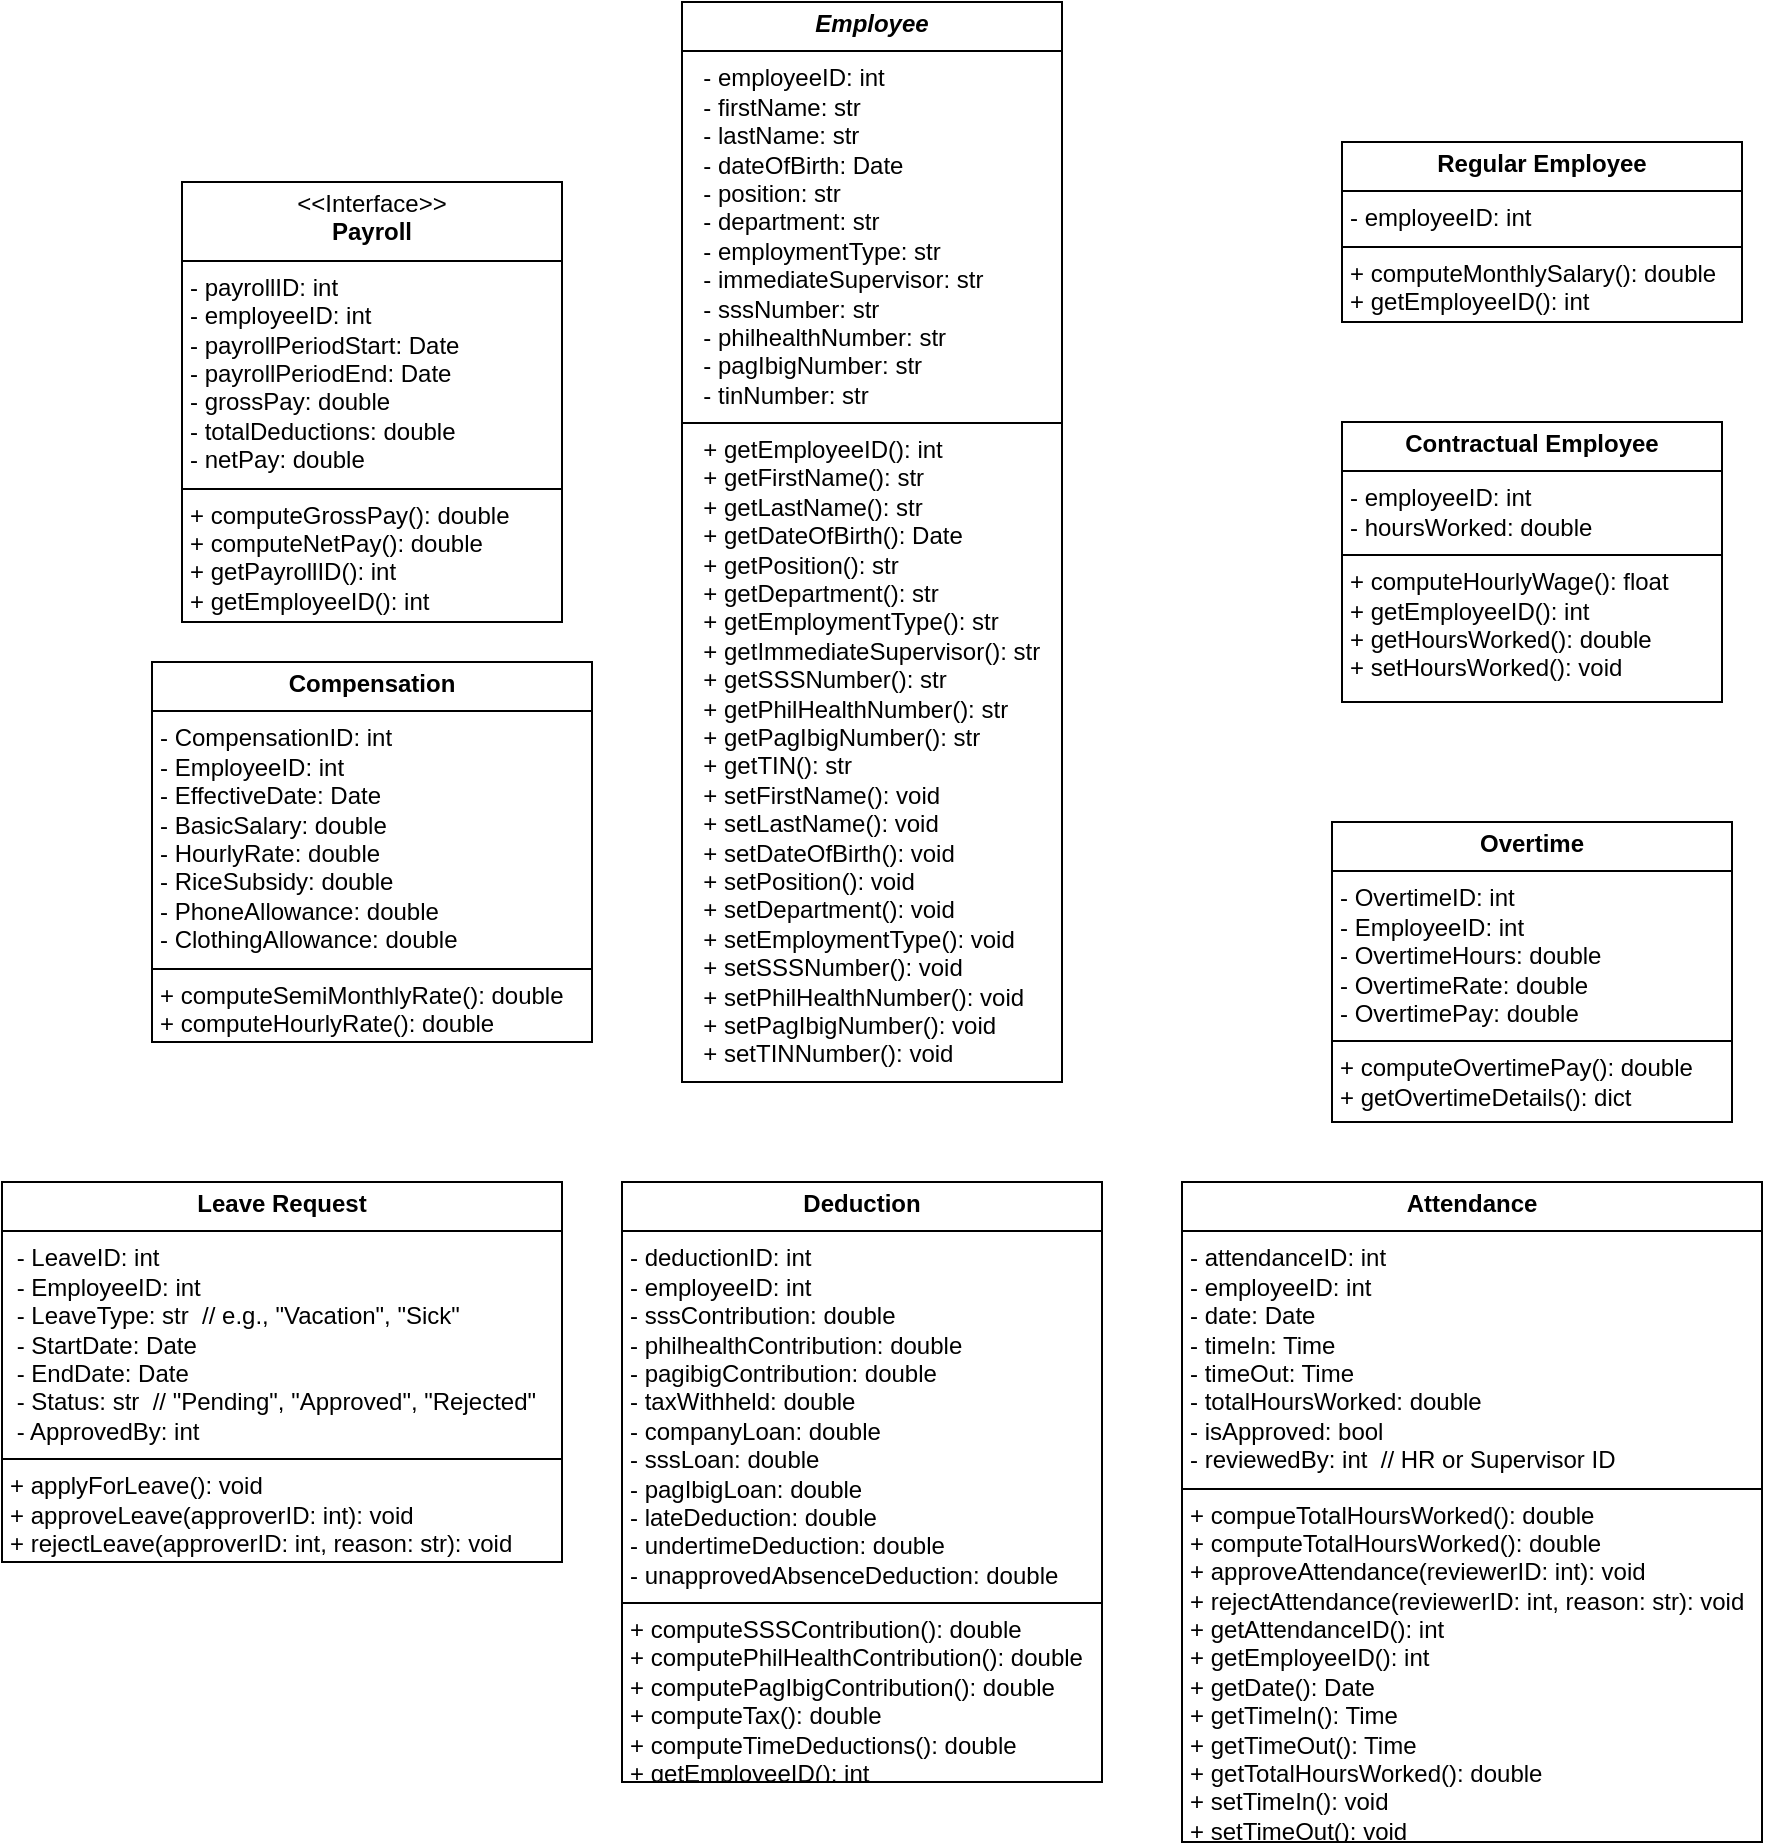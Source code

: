 <mxfile version="26.0.11">
  <diagram id="C5RBs43oDa-KdzZeNtuy" name="Page-1">
    <mxGraphModel dx="2051" dy="688" grid="1" gridSize="10" guides="1" tooltips="1" connect="1" arrows="1" fold="1" page="1" pageScale="1" pageWidth="827" pageHeight="1169" math="0" shadow="0">
      <root>
        <mxCell id="WIyWlLk6GJQsqaUBKTNV-0" />
        <mxCell id="WIyWlLk6GJQsqaUBKTNV-1" parent="WIyWlLk6GJQsqaUBKTNV-0" />
        <mxCell id="chRU82PReidOJzXPxzaz-0" value="&lt;p style=&quot;margin:0px;margin-top:4px;text-align:center;&quot;&gt;&lt;b&gt;&lt;i&gt;Employee&lt;/i&gt;&lt;/b&gt;&lt;/p&gt;&lt;hr size=&quot;1&quot; style=&quot;border-style:solid;&quot;&gt;&lt;p style=&quot;margin:0px;margin-left:4px;&quot;&gt;&amp;nbsp; - employeeID: int &amp;nbsp;&lt;/p&gt;&lt;p style=&quot;margin:0px;margin-left:4px;&quot;&gt;&amp;nbsp; - firstName: str &amp;nbsp;&lt;/p&gt;&lt;p style=&quot;margin:0px;margin-left:4px;&quot;&gt;&amp;nbsp; - lastName: str &amp;nbsp;&lt;/p&gt;&lt;p style=&quot;margin:0px;margin-left:4px;&quot;&gt;&amp;nbsp; - dateOfBirth: Date &amp;nbsp;&lt;/p&gt;&lt;p style=&quot;margin:0px;margin-left:4px;&quot;&gt;&amp;nbsp; - position: str &amp;nbsp;&lt;/p&gt;&lt;p style=&quot;margin:0px;margin-left:4px;&quot;&gt;&amp;nbsp; - department: str &amp;nbsp;&lt;/p&gt;&lt;p style=&quot;margin:0px;margin-left:4px;&quot;&gt;&amp;nbsp; - employmentType: str &amp;nbsp;&lt;/p&gt;&lt;p style=&quot;margin:0px;margin-left:4px;&quot;&gt;&amp;nbsp; - immedi&lt;span style=&quot;white-space: pre;&quot;&gt;ateSupervisor: str&lt;/span&gt;&lt;/p&gt;&lt;p style=&quot;margin:0px;margin-left:4px;&quot;&gt;&amp;nbsp; - sssNumber: str &amp;nbsp;&lt;/p&gt;&lt;p style=&quot;margin:0px;margin-left:4px;&quot;&gt;&amp;nbsp; - philhealthNumber: str &amp;nbsp;&lt;/p&gt;&lt;p style=&quot;margin:0px;margin-left:4px;&quot;&gt;&amp;nbsp; - pagIbigNumber: str &amp;nbsp;&lt;/p&gt;&lt;p style=&quot;margin:0px;margin-left:4px;&quot;&gt;&amp;nbsp; - tinNumber: str &amp;nbsp;&lt;/p&gt;&lt;hr size=&quot;1&quot; style=&quot;border-style:solid;&quot;&gt;&lt;p style=&quot;margin: 0px 0px 0px 4px;&quot;&gt;&amp;nbsp; + getEmployeeID(): int &amp;nbsp;&lt;br&gt;&lt;/p&gt;&lt;p style=&quot;margin: 0px 0px 0px 4px;&quot;&gt;&amp;nbsp; + getFirstName(): str &amp;nbsp;&lt;/p&gt;&lt;p style=&quot;margin: 0px 0px 0px 4px;&quot;&gt;&amp;nbsp; + getLastName(): str &amp;nbsp;&lt;/p&gt;&lt;p style=&quot;margin: 0px 0px 0px 4px;&quot;&gt;&amp;nbsp; + getDateOfBirth(): Date &amp;nbsp;&lt;/p&gt;&lt;p style=&quot;margin: 0px 0px 0px 4px;&quot;&gt;&amp;nbsp; + getPosition(): str &amp;nbsp;&lt;/p&gt;&lt;p style=&quot;margin: 0px 0px 0px 4px;&quot;&gt;&amp;nbsp; + getDepartment(): str &amp;nbsp;&lt;/p&gt;&lt;p style=&quot;margin: 0px 0px 0px 4px;&quot;&gt;&amp;nbsp; + getEmploymentType(): str&amp;nbsp;&lt;/p&gt;&lt;p style=&quot;margin: 0px 0px 0px 4px;&quot;&gt;&amp;nbsp; + getImmediateSupervisor(): str&amp;nbsp;&lt;/p&gt;&lt;p style=&quot;margin: 0px 0px 0px 4px;&quot;&gt;&amp;nbsp; + getSSSNumber(): str &amp;nbsp;&lt;/p&gt;&lt;p style=&quot;margin: 0px 0px 0px 4px;&quot;&gt;&amp;nbsp; + getPhilHealthNumber(): str &amp;nbsp;&lt;/p&gt;&lt;p style=&quot;margin: 0px 0px 0px 4px;&quot;&gt;&amp;nbsp; + getPagIbigNumber(): str &amp;nbsp;&lt;/p&gt;&lt;p style=&quot;margin: 0px 0px 0px 4px;&quot;&gt;&amp;nbsp; + getTIN(): str &amp;nbsp;&lt;/p&gt;&lt;p style=&quot;margin: 0px 0px 0px 4px;&quot;&gt;&amp;nbsp; + setFirstName(): void &amp;nbsp;&lt;/p&gt;&lt;p style=&quot;margin: 0px 0px 0px 4px;&quot;&gt;&amp;nbsp; + setLastName(): void &amp;nbsp;&lt;/p&gt;&lt;p style=&quot;margin: 0px 0px 0px 4px;&quot;&gt;&amp;nbsp; + setDateOfBirth(): void &amp;nbsp;&lt;/p&gt;&lt;p style=&quot;margin: 0px 0px 0px 4px;&quot;&gt;&amp;nbsp; + setPosition(): void &amp;nbsp;&lt;/p&gt;&lt;p style=&quot;margin: 0px 0px 0px 4px;&quot;&gt;&amp;nbsp; + setDepartment(): void &amp;nbsp;&lt;/p&gt;&lt;p style=&quot;margin: 0px 0px 0px 4px;&quot;&gt;&amp;nbsp; + setEmploymentType(): void &amp;nbsp;&lt;/p&gt;&lt;p style=&quot;margin: 0px 0px 0px 4px;&quot;&gt;&amp;nbsp; + setSSSNumber(): void &amp;nbsp;&lt;/p&gt;&lt;p style=&quot;margin: 0px 0px 0px 4px;&quot;&gt;&amp;nbsp; + setPhilHealthNumber(): void &amp;nbsp;&lt;/p&gt;&lt;p style=&quot;margin: 0px 0px 0px 4px;&quot;&gt;&amp;nbsp; + setPagIbigNumber(): void &amp;nbsp;&lt;/p&gt;&lt;p style=&quot;margin: 0px 0px 0px 4px;&quot;&gt;&amp;nbsp; + setTINNumber(): void&lt;/p&gt;" style="verticalAlign=top;align=left;overflow=fill;html=1;whiteSpace=wrap;" parent="WIyWlLk6GJQsqaUBKTNV-1" vertex="1">
          <mxGeometry x="240" y="40" width="190" height="540" as="geometry" />
        </mxCell>
        <mxCell id="chRU82PReidOJzXPxzaz-1" value="&lt;p style=&quot;margin:0px;margin-top:4px;text-align:center;&quot;&gt;&amp;lt;&amp;lt;Interface&amp;gt;&amp;gt;&lt;br&gt;&lt;b&gt;Payroll&lt;/b&gt;&lt;/p&gt;&lt;hr size=&quot;1&quot; style=&quot;border-style:solid;&quot;&gt;&lt;p style=&quot;margin:0px;margin-left:4px;&quot;&gt;- payrollID: int&lt;br&gt;- employeeID: int&lt;/p&gt;&lt;p style=&quot;margin:0px;margin-left:4px;&quot;&gt;- payrollPeriodStart: Date&lt;/p&gt;&lt;p style=&quot;margin:0px;margin-left:4px;&quot;&gt;- payrollPeriodEnd: Date&lt;/p&gt;&lt;p style=&quot;margin:0px;margin-left:4px;&quot;&gt;- grossPay: double&lt;/p&gt;&lt;p style=&quot;margin:0px;margin-left:4px;&quot;&gt;- totalDeductions: double&lt;/p&gt;&lt;p style=&quot;margin:0px;margin-left:4px;&quot;&gt;- netPay: double&lt;/p&gt;&lt;hr size=&quot;1&quot; style=&quot;border-style:solid;&quot;&gt;&lt;p style=&quot;margin:0px;margin-left:4px;&quot;&gt;+ computeGrossPay(): double&lt;br&gt;+ computeNetPay(): double&lt;/p&gt;&lt;p style=&quot;margin:0px;margin-left:4px;&quot;&gt;+ getPayrollID(): int &amp;nbsp;&lt;/p&gt;&lt;p style=&quot;margin:0px;margin-left:4px;&quot;&gt;+ getEmployeeID(): int &amp;nbsp;&lt;/p&gt;" style="verticalAlign=top;align=left;overflow=fill;html=1;whiteSpace=wrap;" parent="WIyWlLk6GJQsqaUBKTNV-1" vertex="1">
          <mxGeometry x="-10" y="130" width="190" height="220" as="geometry" />
        </mxCell>
        <mxCell id="chRU82PReidOJzXPxzaz-2" value="&lt;p style=&quot;margin:0px;margin-top:4px;text-align:center;&quot;&gt;&lt;b&gt;Regular Employee&lt;/b&gt;&lt;/p&gt;&lt;hr size=&quot;1&quot; style=&quot;border-style:solid;&quot;&gt;&lt;p style=&quot;margin:0px;margin-left:4px;&quot;&gt;- employeeID: int&lt;/p&gt;&lt;hr size=&quot;1&quot; style=&quot;border-style:solid;&quot;&gt;&lt;p style=&quot;margin:0px;margin-left:4px;&quot;&gt;+ computeMonthlySalary(): double &amp;nbsp;&lt;/p&gt;&lt;p style=&quot;margin:0px;margin-left:4px;&quot;&gt;+ getEmployeeID(): int&lt;/p&gt;&lt;p style=&quot;margin:0px;margin-left:4px;&quot;&gt;&lt;br&gt;&lt;/p&gt;" style="verticalAlign=top;align=left;overflow=fill;html=1;whiteSpace=wrap;" parent="WIyWlLk6GJQsqaUBKTNV-1" vertex="1">
          <mxGeometry x="570" y="110" width="200" height="90" as="geometry" />
        </mxCell>
        <mxCell id="chRU82PReidOJzXPxzaz-3" value="&lt;p style=&quot;margin:0px;margin-top:4px;text-align:center;&quot;&gt;&lt;b&gt;Contractual Employee&lt;/b&gt;&lt;/p&gt;&lt;hr size=&quot;1&quot; style=&quot;border-style:solid;&quot;&gt;&lt;p style=&quot;margin:0px;margin-left:4px;&quot;&gt;- employeeID: int&lt;/p&gt;&lt;p style=&quot;margin:0px;margin-left:4px;&quot;&gt;- hoursWorked: double&lt;br&gt;&lt;/p&gt;&lt;hr size=&quot;1&quot; style=&quot;border-style:solid;&quot;&gt;&lt;p style=&quot;margin:0px;margin-left:4px;&quot;&gt;+ computeHourlyWage(): float &amp;nbsp;&lt;/p&gt;&lt;p style=&quot;margin:0px;margin-left:4px;&quot;&gt;+ getEmployeeID(): int&lt;/p&gt;&lt;p style=&quot;margin:0px;margin-left:4px;&quot;&gt;+ getHoursWorked(): double&lt;br&gt;&lt;/p&gt;&lt;p style=&quot;margin:0px;margin-left:4px;&quot;&gt;+ setHoursWorked(): void&lt;/p&gt;&lt;p style=&quot;margin:0px;margin-left:4px;&quot;&gt;&lt;br&gt;&lt;/p&gt;" style="verticalAlign=top;align=left;overflow=fill;html=1;whiteSpace=wrap;" parent="WIyWlLk6GJQsqaUBKTNV-1" vertex="1">
          <mxGeometry x="570" y="250" width="190" height="140" as="geometry" />
        </mxCell>
        <mxCell id="chRU82PReidOJzXPxzaz-5" value="&lt;p style=&quot;margin:0px;margin-top:4px;text-align:center;&quot;&gt;&lt;b&gt;Compensation&lt;/b&gt;&lt;/p&gt;&lt;hr size=&quot;1&quot; style=&quot;border-style:solid;&quot;&gt;&lt;p style=&quot;margin:0px;margin-left:4px;&quot;&gt;- CompensationID: int &amp;nbsp;&lt;/p&gt;&lt;p style=&quot;margin:0px;margin-left:4px;&quot;&gt;- EmployeeID: int &amp;nbsp;&lt;/p&gt;&lt;p style=&quot;margin:0px;margin-left:4px;&quot;&gt;- EffectiveDate: Date &amp;nbsp;&lt;/p&gt;&lt;p style=&quot;margin:0px;margin-left:4px;&quot;&gt;- BasicSalary: double &amp;nbsp;&lt;/p&gt;&lt;p style=&quot;margin:0px;margin-left:4px;&quot;&gt;- HourlyRate: double &amp;nbsp;&lt;/p&gt;&lt;p style=&quot;margin:0px;margin-left:4px;&quot;&gt;- RiceSubsidy: double &amp;nbsp;&lt;/p&gt;&lt;p style=&quot;margin:0px;margin-left:4px;&quot;&gt;- PhoneAllowance: double &amp;nbsp;&lt;/p&gt;&lt;p style=&quot;margin:0px;margin-left:4px;&quot;&gt;- ClothingAllowance: double&lt;/p&gt;&lt;hr size=&quot;1&quot; style=&quot;border-style:solid;&quot;&gt;&lt;p style=&quot;margin:0px;margin-left:4px;&quot;&gt;+ computeSemiMonthlyRate(): double &amp;nbsp;&lt;/p&gt;&lt;p style=&quot;margin:0px;margin-left:4px;&quot;&gt;+ computeHourlyRate(): double &amp;nbsp;&lt;/p&gt;" style="verticalAlign=top;align=left;overflow=fill;html=1;whiteSpace=wrap;" parent="WIyWlLk6GJQsqaUBKTNV-1" vertex="1">
          <mxGeometry x="-25" y="370" width="220" height="190" as="geometry" />
        </mxCell>
        <mxCell id="chRU82PReidOJzXPxzaz-6" style="edgeStyle=orthogonalEdgeStyle;rounded=0;orthogonalLoop=1;jettySize=auto;html=1;exitX=0.5;exitY=1;exitDx=0;exitDy=0;" parent="WIyWlLk6GJQsqaUBKTNV-1" source="chRU82PReidOJzXPxzaz-5" target="chRU82PReidOJzXPxzaz-5" edge="1">
          <mxGeometry relative="1" as="geometry" />
        </mxCell>
        <mxCell id="chRU82PReidOJzXPxzaz-7" value="&lt;p style=&quot;margin:0px;margin-top:4px;text-align:center;&quot;&gt;&lt;b&gt;Overtime&lt;/b&gt;&lt;/p&gt;&lt;hr size=&quot;1&quot; style=&quot;border-style:solid;&quot;&gt;&lt;p style=&quot;margin:0px;margin-left:4px;&quot;&gt;- OvertimeID: int &amp;nbsp;&lt;/p&gt;&lt;p style=&quot;margin:0px;margin-left:4px;&quot;&gt;- EmployeeID: int &amp;nbsp;&lt;/p&gt;&lt;p style=&quot;margin:0px;margin-left:4px;&quot;&gt;- OvertimeHours: double &amp;nbsp;&lt;/p&gt;&lt;p style=&quot;margin:0px;margin-left:4px;&quot;&gt;- OvertimeRate: double &amp;nbsp;&lt;/p&gt;&lt;p style=&quot;margin:0px;margin-left:4px;&quot;&gt;- OvertimePay: double&lt;/p&gt;&lt;hr size=&quot;1&quot; style=&quot;border-style:solid;&quot;&gt;&lt;p style=&quot;margin:0px;margin-left:4px;&quot;&gt;+ computeOvertimePay(): double&lt;/p&gt;&lt;p style=&quot;margin:0px;margin-left:4px;&quot;&gt;+ getOvertimeDetails(): dict&amp;nbsp;&lt;/p&gt;" style="verticalAlign=top;align=left;overflow=fill;html=1;whiteSpace=wrap;" parent="WIyWlLk6GJQsqaUBKTNV-1" vertex="1">
          <mxGeometry x="565" y="450" width="200" height="150" as="geometry" />
        </mxCell>
        <mxCell id="chRU82PReidOJzXPxzaz-8" value="&lt;p style=&quot;margin:0px;margin-top:4px;text-align:center;&quot;&gt;&lt;b&gt;Attendance&lt;/b&gt;&lt;/p&gt;&lt;hr size=&quot;1&quot; style=&quot;border-style:solid;&quot;&gt;&lt;p style=&quot;margin:0px;margin-left:4px;&quot;&gt;- attendanceID: int &amp;nbsp;&lt;/p&gt;&lt;p style=&quot;margin:0px;margin-left:4px;&quot;&gt;- employeeID: int &amp;nbsp;&lt;/p&gt;&lt;p style=&quot;margin:0px;margin-left:4px;&quot;&gt;- date: Date &amp;nbsp;&lt;/p&gt;&lt;p style=&quot;margin:0px;margin-left:4px;&quot;&gt;- timeIn: Time &amp;nbsp;&lt;/p&gt;&lt;p style=&quot;margin:0px;margin-left:4px;&quot;&gt;- timeOut: Time &amp;nbsp;&lt;/p&gt;&lt;p style=&quot;margin:0px;margin-left:4px;&quot;&gt;- totalHoursWorked: double&amp;nbsp;&lt;/p&gt;&lt;p style=&quot;margin:0px;margin-left:4px;&quot;&gt;- isApproved: bool &amp;nbsp;&lt;/p&gt;&lt;p style=&quot;margin:0px;margin-left:4px;&quot;&gt;- reviewedBy: int &amp;nbsp;// HR or Supervisor ID&lt;/p&gt;&lt;hr size=&quot;1&quot; style=&quot;border-style:solid;&quot;&gt;&lt;p style=&quot;margin:0px;margin-left:4px;&quot;&gt;+ compueTotalHoursWorked(): double&lt;/p&gt;&lt;p style=&quot;margin:0px;margin-left:4px;&quot;&gt;+ computeTotalHoursWorked(): double &amp;nbsp;&lt;/p&gt;&lt;p style=&quot;margin:0px;margin-left:4px;&quot;&gt;+ approveAttendance(reviewerID: int): void &amp;nbsp;&lt;/p&gt;&lt;p style=&quot;margin:0px;margin-left:4px;&quot;&gt;+ rejectAttendance(reviewerID: int, reason: str): void &amp;nbsp;&lt;/p&gt;&lt;p style=&quot;margin:0px;margin-left:4px;&quot;&gt;+ getAttendanceID(): int &amp;nbsp;&lt;/p&gt;&lt;p style=&quot;margin:0px;margin-left:4px;&quot;&gt;+ getEmployeeID(): int &amp;nbsp;&lt;/p&gt;&lt;p style=&quot;margin:0px;margin-left:4px;&quot;&gt;+ getDate(): Date &amp;nbsp;&lt;/p&gt;&lt;p style=&quot;margin:0px;margin-left:4px;&quot;&gt;+ getTimeIn(): Time &amp;nbsp;&lt;/p&gt;&lt;p style=&quot;margin:0px;margin-left:4px;&quot;&gt;+ getTimeOut(): Time &amp;nbsp;&lt;/p&gt;&lt;p style=&quot;margin:0px;margin-left:4px;&quot;&gt;+ getTotalHoursWorked(): double &amp;nbsp;&lt;/p&gt;&lt;p style=&quot;margin:0px;margin-left:4px;&quot;&gt;+ setTimeIn(): void &amp;nbsp;&lt;/p&gt;&lt;p style=&quot;margin:0px;margin-left:4px;&quot;&gt;+ setTimeOut(): void &amp;nbsp;&lt;/p&gt;" style="verticalAlign=top;align=left;overflow=fill;html=1;whiteSpace=wrap;" parent="WIyWlLk6GJQsqaUBKTNV-1" vertex="1">
          <mxGeometry x="490" y="630" width="290" height="330" as="geometry" />
        </mxCell>
        <mxCell id="kJTj5XH4hh1Wcs7hZpP2-0" value="&lt;p style=&quot;margin:0px;margin-top:4px;text-align:center;&quot;&gt;&lt;b&gt;Deduction&lt;/b&gt;&lt;/p&gt;&lt;hr size=&quot;1&quot; style=&quot;border-style:solid;&quot;&gt;&lt;p style=&quot;margin:0px;margin-left:4px;&quot;&gt;- deductionID: int &amp;nbsp;&lt;/p&gt;&lt;p style=&quot;margin:0px;margin-left:4px;&quot;&gt;- employeeID: int &amp;nbsp;&lt;/p&gt;&lt;p style=&quot;margin:0px;margin-left:4px;&quot;&gt;- sssContribution: double &amp;nbsp;&lt;/p&gt;&lt;p style=&quot;margin:0px;margin-left:4px;&quot;&gt;- philhealthContribution: double &amp;nbsp;&lt;/p&gt;&lt;p style=&quot;margin:0px;margin-left:4px;&quot;&gt;- pagibigContribution: double &amp;nbsp;&lt;/p&gt;&lt;p style=&quot;margin:0px;margin-left:4px;&quot;&gt;- taxWithheld: double &amp;nbsp;&lt;/p&gt;&lt;p style=&quot;margin:0px;margin-left:4px;&quot;&gt;- companyLoan: double &amp;nbsp;&lt;/p&gt;&lt;p style=&quot;margin:0px;margin-left:4px;&quot;&gt;- sssLoan: double &amp;nbsp;&lt;/p&gt;&lt;p style=&quot;margin:0px;margin-left:4px;&quot;&gt;- pagIbigLoan: double &amp;nbsp;&lt;/p&gt;&lt;p style=&quot;margin:0px;margin-left:4px;&quot;&gt;- lateDeduction: double &amp;nbsp;&lt;/p&gt;&lt;p style=&quot;margin:0px;margin-left:4px;&quot;&gt;- undertimeDeduction: double &amp;nbsp;&lt;/p&gt;&lt;p style=&quot;margin:0px;margin-left:4px;&quot;&gt;- unapprovedAbsenceDeduction: double&amp;nbsp;&lt;/p&gt;&lt;hr size=&quot;1&quot; style=&quot;border-style:solid;&quot;&gt;&lt;p style=&quot;margin:0px;margin-left:4px;&quot;&gt;+ computeSSSContribution(): double &amp;nbsp;&lt;/p&gt;&lt;p style=&quot;margin:0px;margin-left:4px;&quot;&gt;+ computePhilHealthContribution(): double&amp;nbsp;&lt;/p&gt;&lt;p style=&quot;margin:0px;margin-left:4px;&quot;&gt;+ computePagIbigContribution(): double &amp;nbsp;&lt;/p&gt;&lt;p style=&quot;margin:0px;margin-left:4px;&quot;&gt;+ computeTax(): double &amp;nbsp;&lt;/p&gt;&lt;p style=&quot;margin:0px;margin-left:4px;&quot;&gt;+ computeTimeDeductions(): double &amp;nbsp;&lt;/p&gt;&lt;p style=&quot;margin:0px;margin-left:4px;&quot;&gt;+ getEmployeeID(): int &amp;nbsp;&lt;/p&gt;" style="verticalAlign=top;align=left;overflow=fill;html=1;whiteSpace=wrap;" vertex="1" parent="WIyWlLk6GJQsqaUBKTNV-1">
          <mxGeometry x="210" y="630" width="240" height="300" as="geometry" />
        </mxCell>
        <mxCell id="kJTj5XH4hh1Wcs7hZpP2-1" value="&lt;p style=&quot;margin:0px;margin-top:4px;text-align:center;&quot;&gt;&lt;b&gt;Leave Request&lt;/b&gt;&lt;/p&gt;&lt;hr size=&quot;1&quot; style=&quot;border-style:solid;&quot;&gt;&lt;p style=&quot;margin:0px;margin-left:4px;&quot;&gt;&amp;nbsp;- LeaveID: int &amp;nbsp;&lt;br&gt;&lt;/p&gt;&lt;p style=&quot;margin:0px;margin-left:4px;&quot;&gt;&amp;nbsp;- EmployeeID: int &amp;nbsp;&lt;/p&gt;&lt;p style=&quot;margin:0px;margin-left:4px;&quot;&gt;&amp;nbsp;- LeaveType: str &amp;nbsp;// e.g., &quot;Vacation&quot;, &quot;Sick&quot; &amp;nbsp;&lt;/p&gt;&lt;p style=&quot;margin:0px;margin-left:4px;&quot;&gt;&amp;nbsp;- StartDate: Date &amp;nbsp;&lt;/p&gt;&lt;p style=&quot;margin:0px;margin-left:4px;&quot;&gt;&amp;nbsp;- EndDate: Date &amp;nbsp;&lt;/p&gt;&lt;p style=&quot;margin:0px;margin-left:4px;&quot;&gt;&amp;nbsp;- Status: str &amp;nbsp;// &quot;Pending&quot;, &quot;Approved&quot;, &quot;Rejected&quot; &amp;nbsp;&lt;/p&gt;&lt;p style=&quot;margin:0px;margin-left:4px;&quot;&gt;&amp;nbsp;- ApprovedBy: int &amp;nbsp;&lt;/p&gt;&lt;hr size=&quot;1&quot; style=&quot;border-style:solid;&quot;&gt;&lt;p style=&quot;margin:0px;margin-left:4px;&quot;&gt;+ applyForLeave(): void &amp;nbsp;&lt;/p&gt;&lt;p style=&quot;margin: 0px 0px 0px 4px;&quot;&gt;+ approveLeave(approverID: int): void &amp;nbsp;&lt;/p&gt;&lt;p style=&quot;margin: 0px 0px 0px 4px;&quot;&gt;+ rejectLeave(approverID: int, reason: str): void&lt;/p&gt;" style="verticalAlign=top;align=left;overflow=fill;html=1;whiteSpace=wrap;" vertex="1" parent="WIyWlLk6GJQsqaUBKTNV-1">
          <mxGeometry x="-100" y="630" width="280" height="190" as="geometry" />
        </mxCell>
      </root>
    </mxGraphModel>
  </diagram>
</mxfile>
